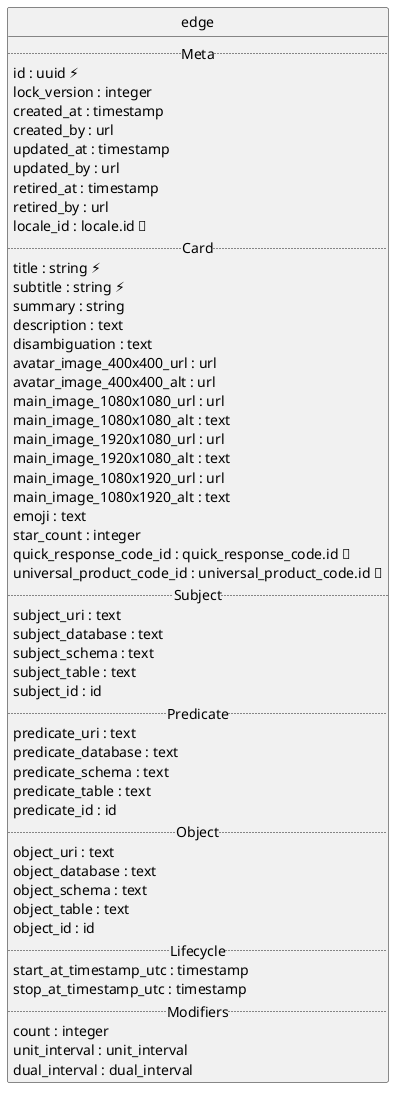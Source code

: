 @startuml uml
skinparam monochrome true
skinparam linetype ortho
hide circle

entity edge {
  .. Meta ..
  id : uuid ⚡
  lock_version : integer
  created_at : timestamp
  created_by : url
  updated_at : timestamp
  updated_by : url
  retired_at : timestamp
  retired_by : url
  locale_id : locale.id 🔑
  .. Card ..
  title : string ⚡
  subtitle : string ⚡
  summary : string
  description : text
  disambiguation : text
  avatar_image_400x400_url : url
  avatar_image_400x400_alt : url
  main_image_1080x1080_url : url
  main_image_1080x1080_alt : text
  main_image_1920x1080_url : url
  main_image_1920x1080_alt : text
  main_image_1080x1920_url : url
  main_image_1080x1920_alt : text
  emoji : text
  star_count : integer
  quick_response_code_id : quick_response_code.id 🔑
  universal_product_code_id : universal_product_code.id 🔑
  .. Subject ..
  subject_uri : text
  subject_database : text
  subject_schema : text
  subject_table : text
  subject_id : id
  .. Predicate ..
  predicate_uri : text
  predicate_database : text
  predicate_schema : text
  predicate_table : text
  predicate_id : id
  .. Object ..
  object_uri : text
  object_database : text
  object_schema : text
  object_table : text
  object_id : id
  .. Lifecycle ..
  start_at_timestamp_utc : timestamp
  stop_at_timestamp_utc : timestamp
  .. Modifiers ..
  count : integer
  unit_interval : unit_interval
  dual_interval : dual_interval
}

@enduml
